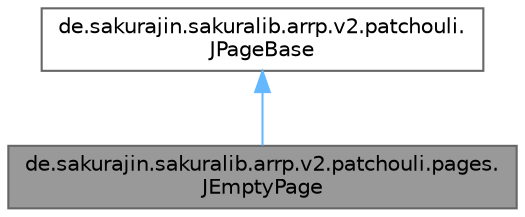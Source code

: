 digraph "de.sakurajin.sakuralib.arrp.v2.patchouli.pages.JEmptyPage"
{
 // LATEX_PDF_SIZE
  bgcolor="transparent";
  edge [fontname=Helvetica,fontsize=10,labelfontname=Helvetica,labelfontsize=10];
  node [fontname=Helvetica,fontsize=10,shape=box,height=0.2,width=0.4];
  Node1 [label="de.sakurajin.sakuralib.arrp.v2.patchouli.pages.\lJEmptyPage",height=0.2,width=0.4,color="gray40", fillcolor="grey60", style="filled", fontcolor="black",tooltip=" "];
  Node2 -> Node1 [dir="back",color="steelblue1",style="solid"];
  Node2 [label="de.sakurajin.sakuralib.arrp.v2.patchouli.\lJPageBase",height=0.2,width=0.4,color="gray40", fillcolor="white", style="filled",URL="$classde_1_1sakurajin_1_1sakuralib_1_1arrp_1_1v2_1_1patchouli_1_1JPageBase.html",tooltip="Base class for all pages This only contains the basic data common across all page types."];
}
